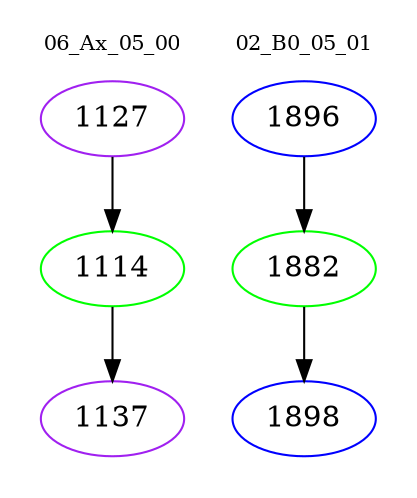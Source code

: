 digraph{
subgraph cluster_0 {
color = white
label = "06_Ax_05_00";
fontsize=10;
T0_1127 [label="1127", color="purple"]
T0_1127 -> T0_1114 [color="black"]
T0_1114 [label="1114", color="green"]
T0_1114 -> T0_1137 [color="black"]
T0_1137 [label="1137", color="purple"]
}
subgraph cluster_1 {
color = white
label = "02_B0_05_01";
fontsize=10;
T1_1896 [label="1896", color="blue"]
T1_1896 -> T1_1882 [color="black"]
T1_1882 [label="1882", color="green"]
T1_1882 -> T1_1898 [color="black"]
T1_1898 [label="1898", color="blue"]
}
}
